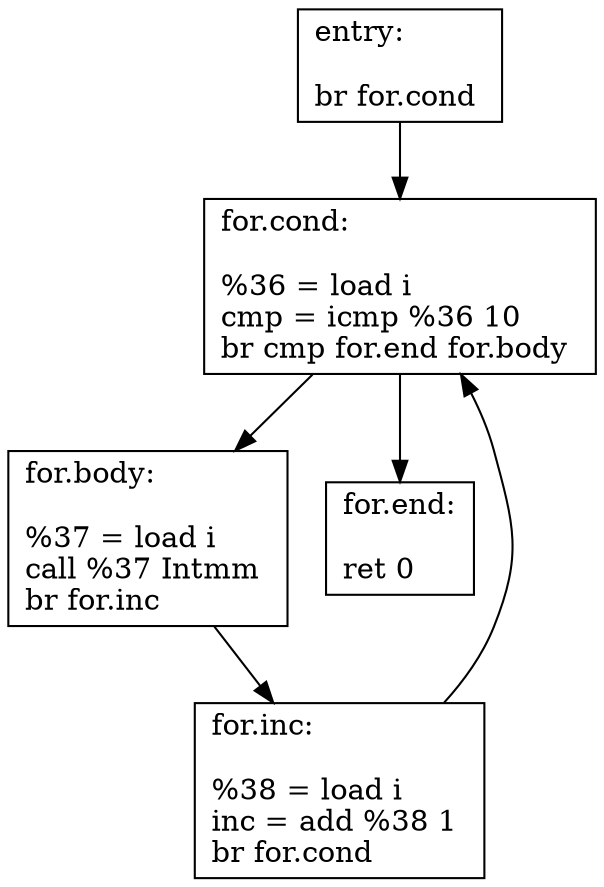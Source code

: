 digraph "CFG for 'main' function" {
	entry[shape=record,
		label="{entry:\l\l
			br for.cond \l
		}"
	];
	entry -> forcond;
	forcond[shape=record,
		label="{for.cond:\l\l
			%36 = load i \l
			cmp = icmp %36 10 \l
			br cmp for.end for.body \l
		}"
	];
	forcond -> forbody;
	forcond -> forend;
	forbody[shape=record,
		label="{for.body:\l\l
			%37 = load i \l
			call %37 Intmm \l
			br for.inc \l
		}"
	];
	forbody -> forinc;
	forinc[shape=record,
		label="{for.inc:\l\l
			%38 = load i \l
			inc = add %38 1 \l
			br for.cond \l
		}"
	];
	forinc -> forcond;
	forend[shape=record,
		label="{for.end:\l\l
			ret 0 \l
		}"
	];
}
